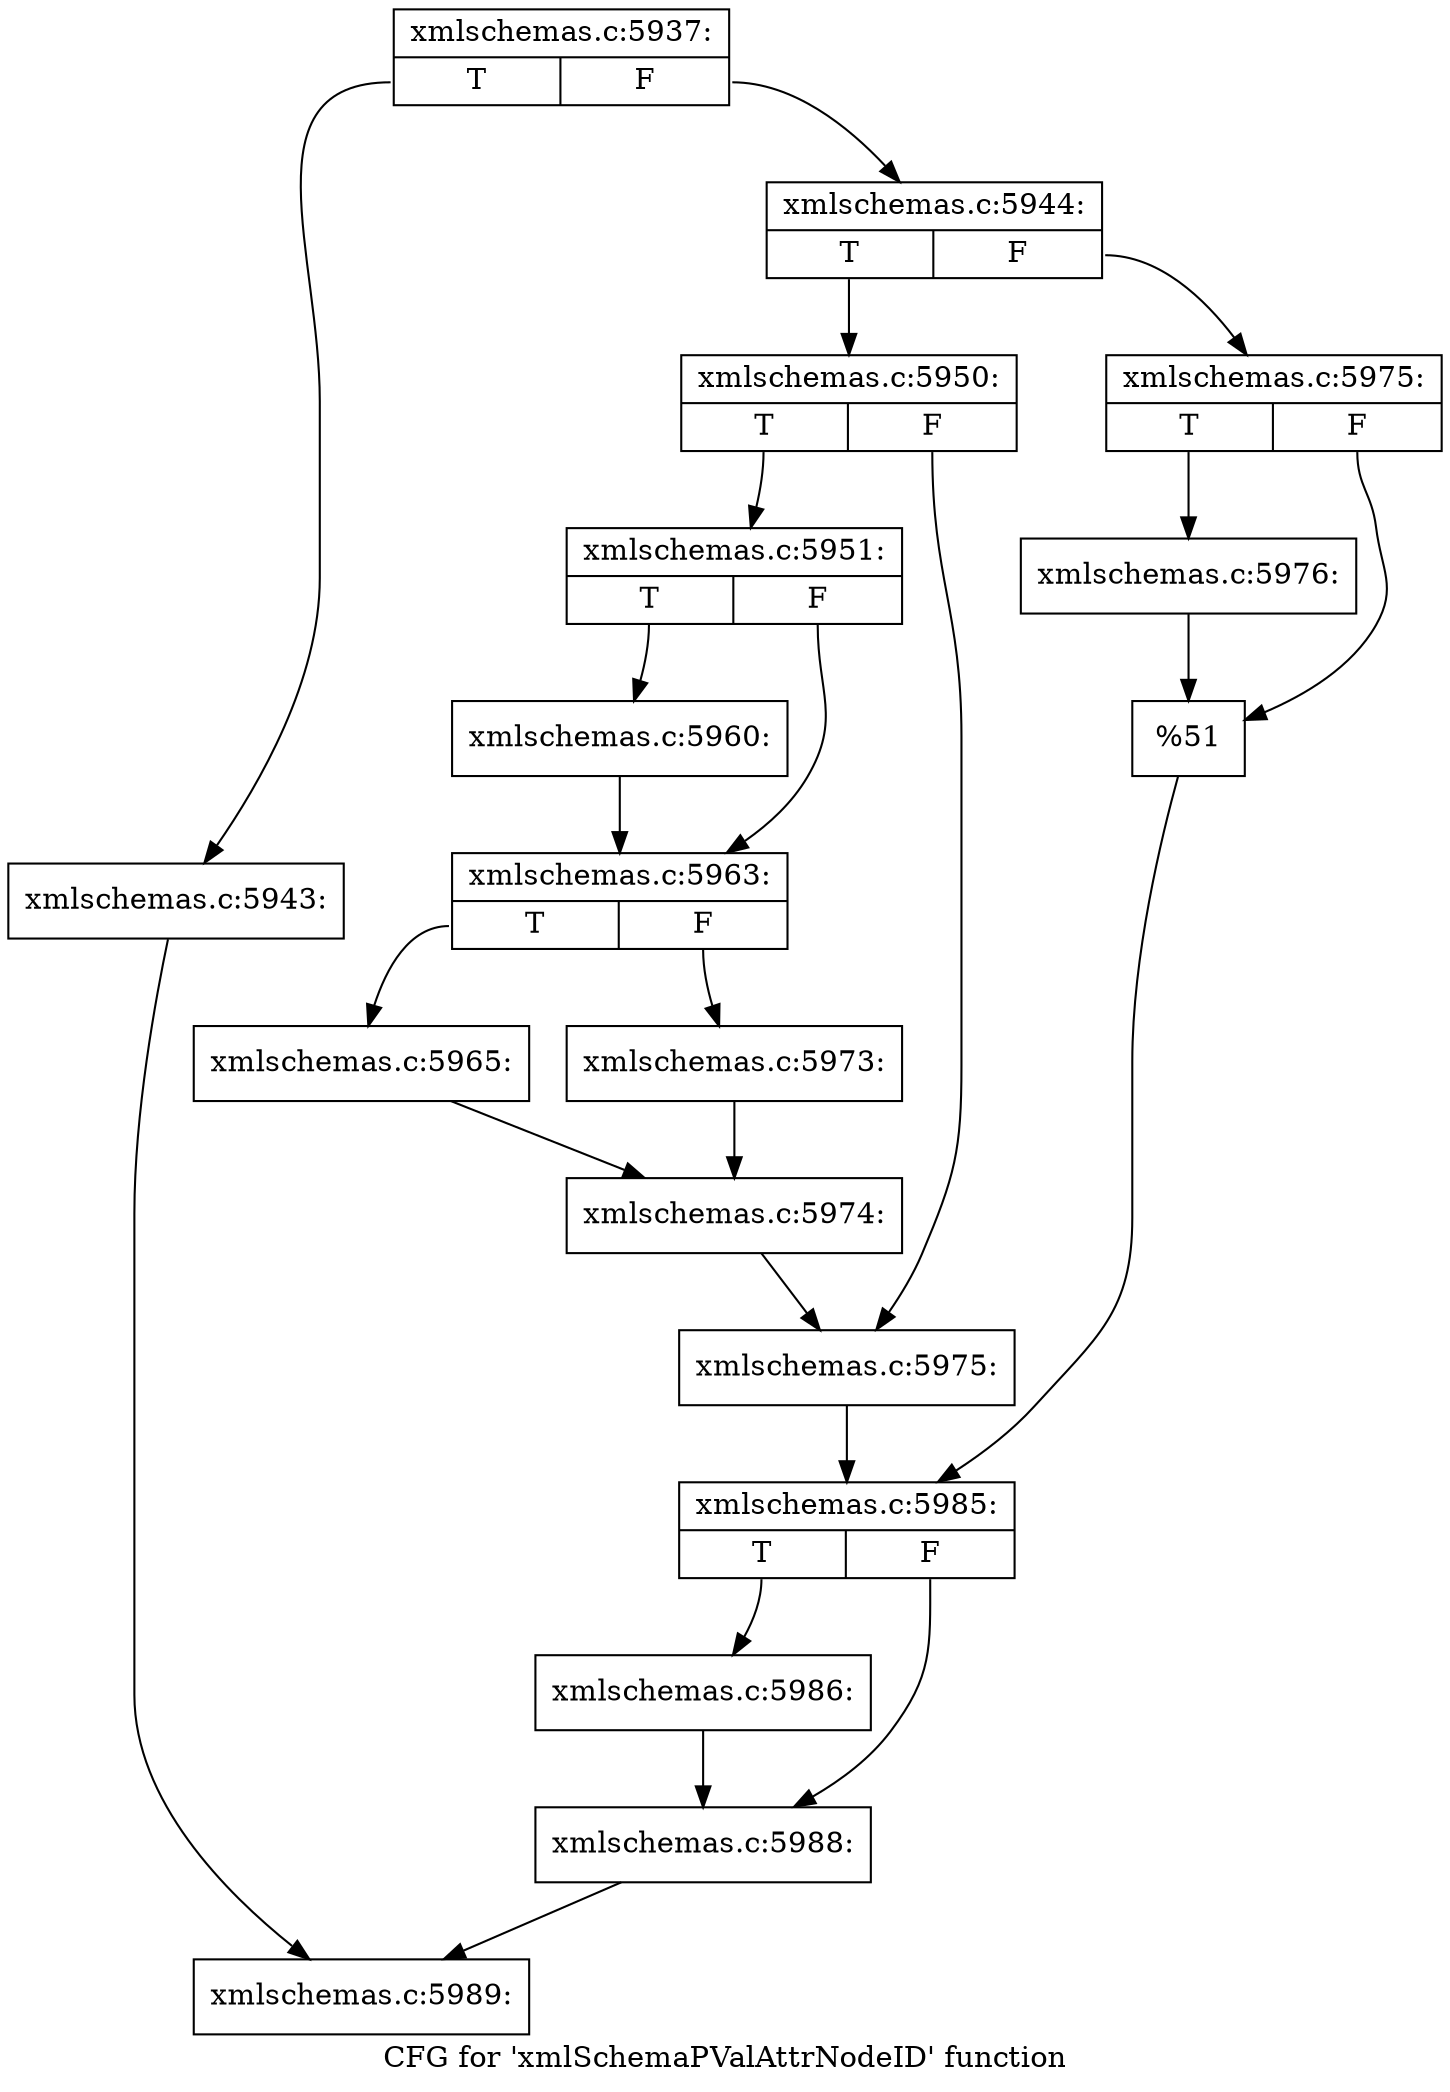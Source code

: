 digraph "CFG for 'xmlSchemaPValAttrNodeID' function" {
	label="CFG for 'xmlSchemaPValAttrNodeID' function";

	Node0x4c887f0 [shape=record,label="{xmlschemas.c:5937:|{<s0>T|<s1>F}}"];
	Node0x4c887f0:s0 -> Node0x4c89480;
	Node0x4c887f0:s1 -> Node0x4c894d0;
	Node0x4c89480 [shape=record,label="{xmlschemas.c:5943:}"];
	Node0x4c89480 -> Node0x4c88b20;
	Node0x4c894d0 [shape=record,label="{xmlschemas.c:5944:|{<s0>T|<s1>F}}"];
	Node0x4c894d0:s0 -> Node0x4c8a1b0;
	Node0x4c894d0:s1 -> Node0x4c8a9e0;
	Node0x4c8a1b0 [shape=record,label="{xmlschemas.c:5950:|{<s0>T|<s1>F}}"];
	Node0x4c8a1b0:s0 -> Node0x4c8ac00;
	Node0x4c8a1b0:s1 -> Node0x4c8ac50;
	Node0x4c8ac00 [shape=record,label="{xmlschemas.c:5951:|{<s0>T|<s1>F}}"];
	Node0x4c8ac00:s0 -> Node0x4c8c1f0;
	Node0x4c8ac00:s1 -> Node0x4c8c580;
	Node0x4c8c1f0 [shape=record,label="{xmlschemas.c:5960:}"];
	Node0x4c8c1f0 -> Node0x4c8c580;
	Node0x4c8c580 [shape=record,label="{xmlschemas.c:5963:|{<s0>T|<s1>F}}"];
	Node0x4c8c580:s0 -> Node0x4c8ce60;
	Node0x4c8c580:s1 -> Node0x4c8d380;
	Node0x4c8ce60 [shape=record,label="{xmlschemas.c:5965:}"];
	Node0x4c8ce60 -> Node0x4c8d330;
	Node0x4c8d380 [shape=record,label="{xmlschemas.c:5973:}"];
	Node0x4c8d380 -> Node0x4c8d330;
	Node0x4c8d330 [shape=record,label="{xmlschemas.c:5974:}"];
	Node0x4c8d330 -> Node0x4c8ac50;
	Node0x4c8ac50 [shape=record,label="{xmlschemas.c:5975:}"];
	Node0x4c8ac50 -> Node0x4c8a4e0;
	Node0x4c8a9e0 [shape=record,label="{xmlschemas.c:5975:|{<s0>T|<s1>F}}"];
	Node0x4c8a9e0:s0 -> Node0x4c8de70;
	Node0x4c8a9e0:s1 -> Node0x4c8dec0;
	Node0x4c8de70 [shape=record,label="{xmlschemas.c:5976:}"];
	Node0x4c8de70 -> Node0x4c8dec0;
	Node0x4c8dec0 [shape=record,label="{%51}"];
	Node0x4c8dec0 -> Node0x4c8a4e0;
	Node0x4c8a4e0 [shape=record,label="{xmlschemas.c:5985:|{<s0>T|<s1>F}}"];
	Node0x4c8a4e0:s0 -> Node0x4c8ec70;
	Node0x4c8a4e0:s1 -> Node0x4c8ecc0;
	Node0x4c8ec70 [shape=record,label="{xmlschemas.c:5986:}"];
	Node0x4c8ec70 -> Node0x4c8ecc0;
	Node0x4c8ecc0 [shape=record,label="{xmlschemas.c:5988:}"];
	Node0x4c8ecc0 -> Node0x4c88b20;
	Node0x4c88b20 [shape=record,label="{xmlschemas.c:5989:}"];
}

